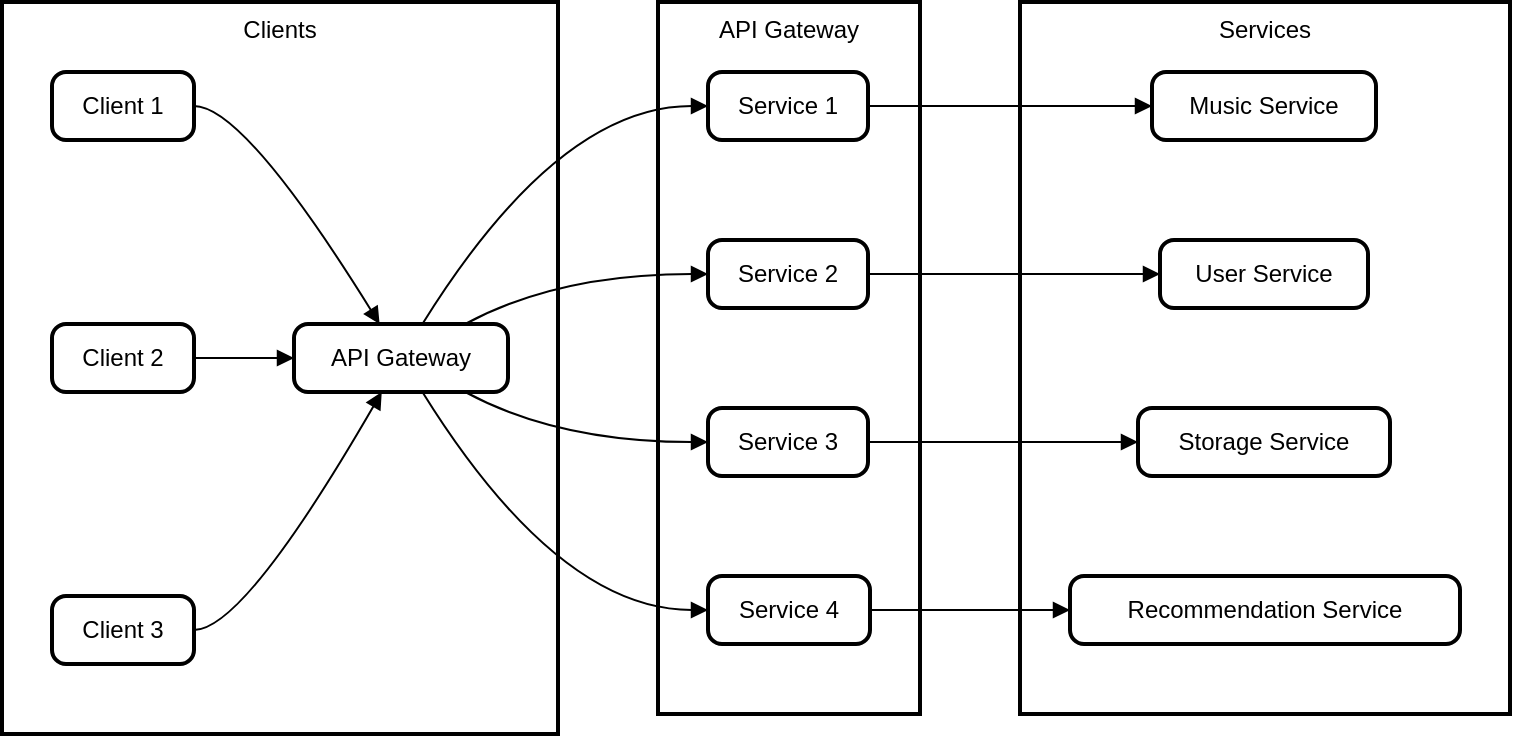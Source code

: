 <mxfile version="24.7.4">
  <diagram name="Page-1" id="gf5pgh5LfyA7Gk35XtZ5">
    <mxGraphModel>
      <root>
        <mxCell id="0" />
        <mxCell id="1" parent="0" />
        <mxCell id="2" value="Services" style="whiteSpace=wrap;strokeWidth=2;verticalAlign=top;" vertex="1" parent="1">
          <mxGeometry x="509" width="245" height="356" as="geometry" />
        </mxCell>
        <mxCell id="3" value="Music Service" style="rounded=1;absoluteArcSize=1;arcSize=14;whiteSpace=wrap;strokeWidth=2;" vertex="1" parent="1">
          <mxGeometry x="575" y="35" width="112" height="34" as="geometry" />
        </mxCell>
        <mxCell id="4" value="User Service" style="rounded=1;absoluteArcSize=1;arcSize=14;whiteSpace=wrap;strokeWidth=2;" vertex="1" parent="1">
          <mxGeometry x="579" y="119" width="104" height="34" as="geometry" />
        </mxCell>
        <mxCell id="5" value="Storage Service" style="rounded=1;absoluteArcSize=1;arcSize=14;whiteSpace=wrap;strokeWidth=2;" vertex="1" parent="1">
          <mxGeometry x="568" y="203" width="126" height="34" as="geometry" />
        </mxCell>
        <mxCell id="6" value="Recommendation Service" style="rounded=1;absoluteArcSize=1;arcSize=14;whiteSpace=wrap;strokeWidth=2;" vertex="1" parent="1">
          <mxGeometry x="534" y="287" width="195" height="34" as="geometry" />
        </mxCell>
        <mxCell id="7" value="API Gateway" style="whiteSpace=wrap;strokeWidth=2;verticalAlign=top;" vertex="1" parent="1">
          <mxGeometry x="328" width="131" height="356" as="geometry" />
        </mxCell>
        <mxCell id="8" value="Service 1" style="rounded=1;absoluteArcSize=1;arcSize=14;whiteSpace=wrap;strokeWidth=2;" vertex="1" parent="1">
          <mxGeometry x="353" y="35" width="80" height="34" as="geometry" />
        </mxCell>
        <mxCell id="9" value="Service 2" style="rounded=1;absoluteArcSize=1;arcSize=14;whiteSpace=wrap;strokeWidth=2;" vertex="1" parent="1">
          <mxGeometry x="353" y="119" width="80" height="34" as="geometry" />
        </mxCell>
        <mxCell id="10" value="Service 3" style="rounded=1;absoluteArcSize=1;arcSize=14;whiteSpace=wrap;strokeWidth=2;" vertex="1" parent="1">
          <mxGeometry x="353" y="203" width="80" height="34" as="geometry" />
        </mxCell>
        <mxCell id="11" value="Service 4" style="rounded=1;absoluteArcSize=1;arcSize=14;whiteSpace=wrap;strokeWidth=2;" vertex="1" parent="1">
          <mxGeometry x="353" y="287" width="81" height="34" as="geometry" />
        </mxCell>
        <mxCell id="12" value="Clients" style="whiteSpace=wrap;strokeWidth=2;verticalAlign=top;" vertex="1" parent="1">
          <mxGeometry width="278" height="366" as="geometry" />
        </mxCell>
        <mxCell id="13" value="API Gateway" style="rounded=1;absoluteArcSize=1;arcSize=14;whiteSpace=wrap;strokeWidth=2;" vertex="1" parent="1">
          <mxGeometry x="146" y="161" width="107" height="34" as="geometry" />
        </mxCell>
        <mxCell id="14" value="Client 1" style="rounded=1;absoluteArcSize=1;arcSize=14;whiteSpace=wrap;strokeWidth=2;" vertex="1" parent="1">
          <mxGeometry x="25" y="35" width="71" height="34" as="geometry" />
        </mxCell>
        <mxCell id="15" value="Client 2" style="rounded=1;absoluteArcSize=1;arcSize=14;whiteSpace=wrap;strokeWidth=2;" vertex="1" parent="1">
          <mxGeometry x="25" y="161" width="71" height="34" as="geometry" />
        </mxCell>
        <mxCell id="16" value="Client 3" style="rounded=1;absoluteArcSize=1;arcSize=14;whiteSpace=wrap;strokeWidth=2;" vertex="1" parent="1">
          <mxGeometry x="25" y="297" width="71" height="34" as="geometry" />
        </mxCell>
        <mxCell id="17" value="" style="curved=1;startArrow=none;endArrow=block;exitX=1;exitY=0.5;entryX=0.4;entryY=0;" edge="1" parent="1" source="14" target="13">
          <mxGeometry relative="1" as="geometry">
            <Array as="points">
              <mxPoint x="121" y="52" />
            </Array>
          </mxGeometry>
        </mxCell>
        <mxCell id="18" value="" style="curved=1;startArrow=none;endArrow=block;exitX=1;exitY=0.5;entryX=0;entryY=0.5;" edge="1" parent="1" source="15" target="13">
          <mxGeometry relative="1" as="geometry">
            <Array as="points" />
          </mxGeometry>
        </mxCell>
        <mxCell id="19" value="" style="curved=1;startArrow=none;endArrow=block;exitX=1;exitY=0.5;entryX=0.41;entryY=1;" edge="1" parent="1" source="16" target="13">
          <mxGeometry relative="1" as="geometry">
            <Array as="points">
              <mxPoint x="121" y="314" />
            </Array>
          </mxGeometry>
        </mxCell>
        <mxCell id="20" value="" style="curved=1;startArrow=none;endArrow=block;exitX=0.6;exitY=0;entryX=0.01;entryY=0.5;" edge="1" parent="1" source="13" target="8">
          <mxGeometry relative="1" as="geometry">
            <Array as="points">
              <mxPoint x="278" y="52" />
            </Array>
          </mxGeometry>
        </mxCell>
        <mxCell id="21" value="" style="curved=1;startArrow=none;endArrow=block;exitX=0.8;exitY=0;entryX=0.01;entryY=0.5;" edge="1" parent="1" source="13" target="9">
          <mxGeometry relative="1" as="geometry">
            <Array as="points">
              <mxPoint x="278" y="136" />
            </Array>
          </mxGeometry>
        </mxCell>
        <mxCell id="22" value="" style="curved=1;startArrow=none;endArrow=block;exitX=0.8;exitY=1;entryX=0.01;entryY=0.5;" edge="1" parent="1" source="13" target="10">
          <mxGeometry relative="1" as="geometry">
            <Array as="points">
              <mxPoint x="278" y="220" />
            </Array>
          </mxGeometry>
        </mxCell>
        <mxCell id="23" value="" style="curved=1;startArrow=none;endArrow=block;exitX=0.6;exitY=1;entryX=0;entryY=0.5;" edge="1" parent="1" source="13" target="11">
          <mxGeometry relative="1" as="geometry">
            <Array as="points">
              <mxPoint x="278" y="304" />
            </Array>
          </mxGeometry>
        </mxCell>
        <mxCell id="24" value="" style="curved=1;startArrow=none;endArrow=block;exitX=1;exitY=0.5;entryX=0;entryY=0.5;" edge="1" parent="1" source="8" target="3">
          <mxGeometry relative="1" as="geometry">
            <Array as="points" />
          </mxGeometry>
        </mxCell>
        <mxCell id="25" value="" style="curved=1;startArrow=none;endArrow=block;exitX=1;exitY=0.5;entryX=0;entryY=0.5;" edge="1" parent="1" source="9" target="4">
          <mxGeometry relative="1" as="geometry">
            <Array as="points" />
          </mxGeometry>
        </mxCell>
        <mxCell id="26" value="" style="curved=1;startArrow=none;endArrow=block;exitX=1;exitY=0.5;entryX=0;entryY=0.5;" edge="1" parent="1" source="10" target="5">
          <mxGeometry relative="1" as="geometry">
            <Array as="points" />
          </mxGeometry>
        </mxCell>
        <mxCell id="27" value="" style="curved=1;startArrow=none;endArrow=block;exitX=1;exitY=0.5;entryX=0;entryY=0.5;" edge="1" parent="1" source="11" target="6">
          <mxGeometry relative="1" as="geometry">
            <Array as="points" />
          </mxGeometry>
        </mxCell>
      </root>
    </mxGraphModel>
  </diagram>
</mxfile>
